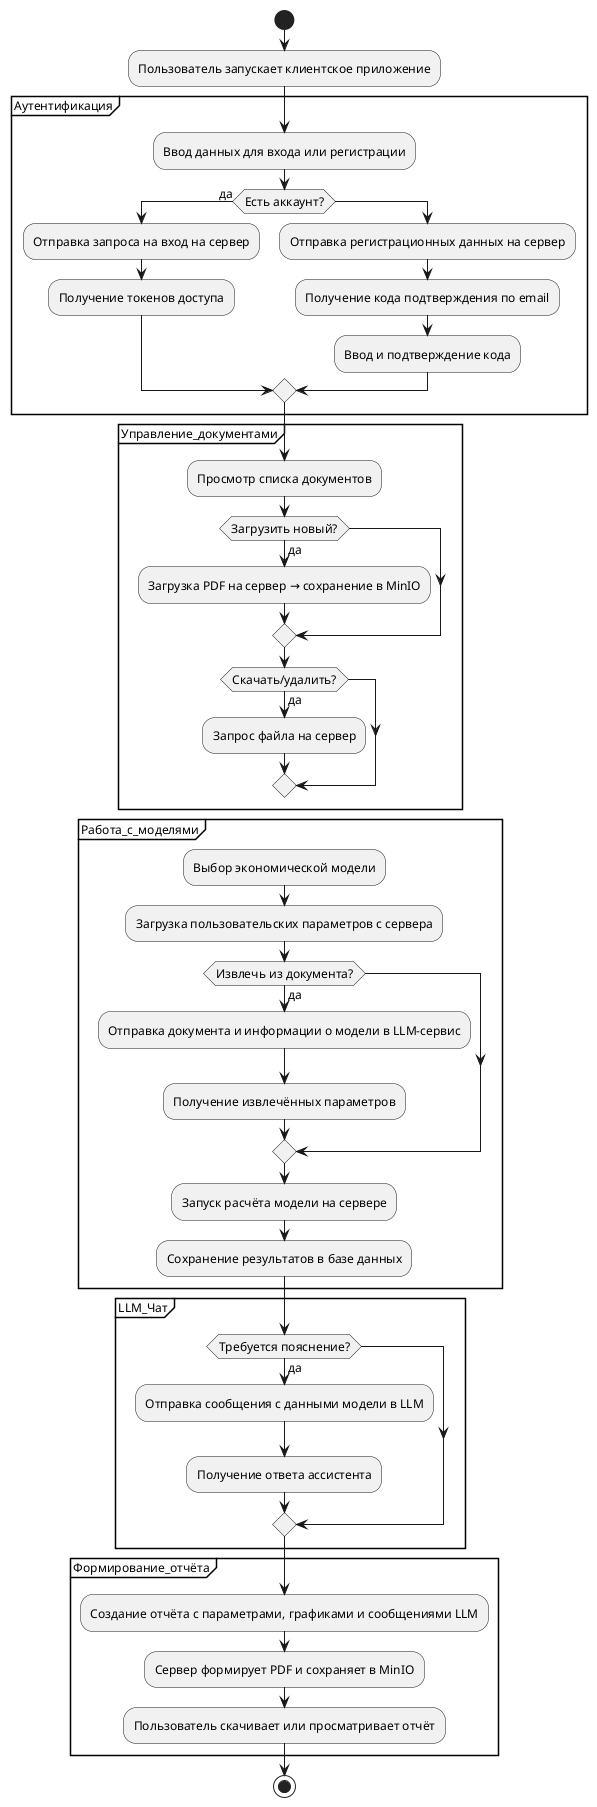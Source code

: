 @startuml
' Диаграмма бизнес-процессов для симулятора экономических моделей

skinparam defaultFontName "Times New Roman"
skinparam defaultFontSize 12

start
:Пользователь запускает клиентское приложение;

partition Аутентификация {
    :Ввод данных для входа или регистрации;
    if (Есть аккаунт?) then (да)
        :Отправка запроса на вход на сервер;
        :Получение токенов доступа;
    else
        :Отправка регистрационных данных на сервер;
        :Получение кода подтверждения по email;
        :Ввод и подтверждение кода;
    endif
}

partition Управление_документами {
    :Просмотр списка документов;
    if (Загрузить новый?) then (да)
        :Загрузка PDF на сервер → сохранение в MinIO;
    endif
    if (Скачать/удалить?) then (да)
        :Запрос файла на сервер;
    endif
    ' "Удлиняем" переход к следующему блоку
    -[hidden]->; 
    -[hidden]->; 
}

partition Работа_с_моделями {
    :Выбор экономической модели;
    :Загрузка пользовательских параметров с сервера;
    if (Извлечь из документа?) then (да)
        :Отправка документа и информации о модели в LLM-сервис;
        :Получение извлечённых параметров;
    endif
    :Запуск расчёта модели на сервере;
    :Сохранение результатов в базе данных;
}

partition LLM_Чат {
    if (Требуется пояснение?) then (да)
        :Отправка сообщения с данными модели в LLM;
        :Получение ответа ассистента;
    endif
}

partition Формирование_отчёта {
    :Создание отчёта с параметрами, графиками и сообщениями LLM;
    :Сервер формирует PDF и сохраняет в MinIO;
    :Пользователь скачивает или просматривает отчёт;
}

stop
@enduml
